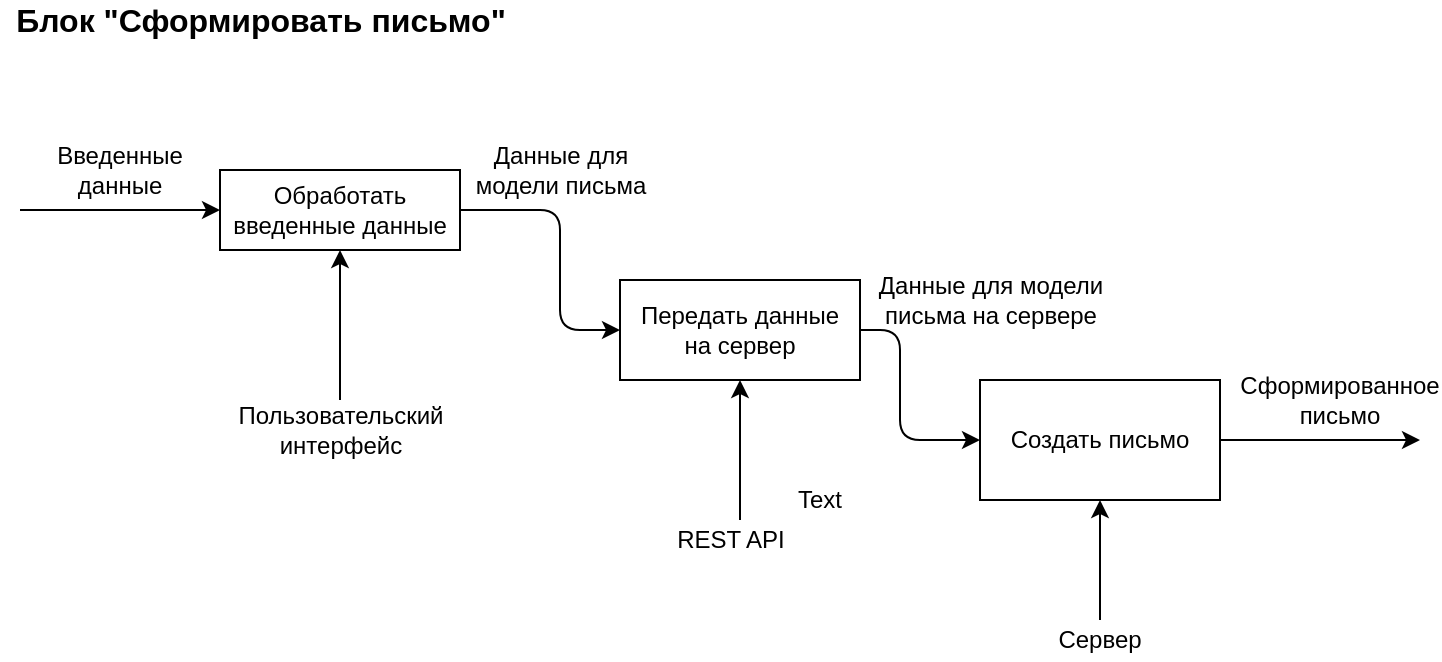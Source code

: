 <mxfile version="13.9.8" type="device"><diagram id="QJ_wrkE2iBLfJdj3FvnO" name="Page-1"><mxGraphModel dx="1422" dy="751" grid="1" gridSize="10" guides="1" tooltips="1" connect="1" arrows="1" fold="1" page="1" pageScale="1" pageWidth="827" pageHeight="1169" math="0" shadow="0"><root><mxCell id="0"/><mxCell id="1" parent="0"/><mxCell id="ReavOpMbq3bbY6SXpG-S-19" value="Обработать введенные данные" style="rounded=0;whiteSpace=wrap;html=1;" vertex="1" parent="1"><mxGeometry x="150" y="105" width="120" height="40" as="geometry"/></mxCell><mxCell id="ReavOpMbq3bbY6SXpG-S-20" value="" style="endArrow=classic;html=1;entryX=0;entryY=0.5;entryDx=0;entryDy=0;" edge="1" parent="1" target="ReavOpMbq3bbY6SXpG-S-19"><mxGeometry width="50" height="50" relative="1" as="geometry"><mxPoint x="50" y="125" as="sourcePoint"/><mxPoint x="110" y="125" as="targetPoint"/></mxGeometry></mxCell><mxCell id="ReavOpMbq3bbY6SXpG-S-21" value="Введенные данные" style="text;html=1;strokeColor=none;fillColor=none;align=center;verticalAlign=middle;whiteSpace=wrap;rounded=0;" vertex="1" parent="1"><mxGeometry x="80" y="95" width="40" height="20" as="geometry"/></mxCell><mxCell id="ReavOpMbq3bbY6SXpG-S-22" value="" style="endArrow=classic;html=1;entryX=0.5;entryY=1;entryDx=0;entryDy=0;" edge="1" parent="1" target="ReavOpMbq3bbY6SXpG-S-19"><mxGeometry width="50" height="50" relative="1" as="geometry"><mxPoint x="210" y="220" as="sourcePoint"/><mxPoint x="200" y="195" as="targetPoint"/></mxGeometry></mxCell><mxCell id="ReavOpMbq3bbY6SXpG-S-23" value="Пользовательский&lt;br&gt;интерфейс" style="text;html=1;align=center;verticalAlign=middle;resizable=0;points=[];autosize=1;" vertex="1" parent="1"><mxGeometry x="150" y="220" width="120" height="30" as="geometry"/></mxCell><mxCell id="ReavOpMbq3bbY6SXpG-S-24" value="" style="endArrow=classic;html=1;exitX=1;exitY=0.5;exitDx=0;exitDy=0;entryX=0;entryY=0.5;entryDx=0;entryDy=0;" edge="1" parent="1" source="ReavOpMbq3bbY6SXpG-S-19"><mxGeometry width="50" height="50" relative="1" as="geometry"><mxPoint x="240" y="125" as="sourcePoint"/><mxPoint x="350" y="185" as="targetPoint"/><Array as="points"><mxPoint x="320" y="125"/><mxPoint x="320" y="185"/></Array></mxGeometry></mxCell><mxCell id="ReavOpMbq3bbY6SXpG-S-25" value="Данные для&lt;br&gt;модели письма" style="text;html=1;align=center;verticalAlign=middle;resizable=0;points=[];autosize=1;" vertex="1" parent="1"><mxGeometry x="270" y="90" width="100" height="30" as="geometry"/></mxCell><mxCell id="ReavOpMbq3bbY6SXpG-S-26" value="Передать данные&lt;br&gt;на сервер" style="rounded=0;whiteSpace=wrap;html=1;" vertex="1" parent="1"><mxGeometry x="350" y="160" width="120" height="50" as="geometry"/></mxCell><mxCell id="ReavOpMbq3bbY6SXpG-S-27" value="" style="endArrow=classic;html=1;entryX=0.5;entryY=1;entryDx=0;entryDy=0;" edge="1" parent="1" target="ReavOpMbq3bbY6SXpG-S-26"><mxGeometry width="50" height="50" relative="1" as="geometry"><mxPoint x="410" y="280" as="sourcePoint"/><mxPoint x="440" y="270" as="targetPoint"/></mxGeometry></mxCell><mxCell id="ReavOpMbq3bbY6SXpG-S-28" value="REST API" style="text;html=1;align=center;verticalAlign=middle;resizable=0;points=[];autosize=1;" vertex="1" parent="1"><mxGeometry x="370" y="280" width="70" height="20" as="geometry"/></mxCell><mxCell id="ReavOpMbq3bbY6SXpG-S-29" value="Создать письмо" style="rounded=0;whiteSpace=wrap;html=1;" vertex="1" parent="1"><mxGeometry x="530" y="210" width="120" height="60" as="geometry"/></mxCell><mxCell id="ReavOpMbq3bbY6SXpG-S-30" value="" style="endArrow=classic;html=1;exitX=1;exitY=0.5;exitDx=0;exitDy=0;entryX=0;entryY=0.5;entryDx=0;entryDy=0;" edge="1" parent="1" source="ReavOpMbq3bbY6SXpG-S-26" target="ReavOpMbq3bbY6SXpG-S-29"><mxGeometry width="50" height="50" relative="1" as="geometry"><mxPoint x="500" y="220" as="sourcePoint"/><mxPoint x="510" y="185" as="targetPoint"/><Array as="points"><mxPoint x="490" y="185"/><mxPoint x="490" y="240"/></Array></mxGeometry></mxCell><mxCell id="ReavOpMbq3bbY6SXpG-S-31" value="Данные для модели &lt;br&gt;письма на сервере" style="text;html=1;align=center;verticalAlign=middle;resizable=0;points=[];autosize=1;" vertex="1" parent="1"><mxGeometry x="470" y="155" width="130" height="30" as="geometry"/></mxCell><mxCell id="ReavOpMbq3bbY6SXpG-S-32" value="" style="endArrow=classic;html=1;exitX=1;exitY=0.5;exitDx=0;exitDy=0;" edge="1" parent="1" source="ReavOpMbq3bbY6SXpG-S-29"><mxGeometry width="50" height="50" relative="1" as="geometry"><mxPoint x="680" y="290" as="sourcePoint"/><mxPoint x="750" y="240" as="targetPoint"/></mxGeometry></mxCell><mxCell id="ReavOpMbq3bbY6SXpG-S-33" value="Text" style="text;html=1;strokeColor=none;fillColor=none;align=center;verticalAlign=middle;whiteSpace=wrap;rounded=0;" vertex="1" parent="1"><mxGeometry x="430" y="260" width="40" height="20" as="geometry"/></mxCell><mxCell id="ReavOpMbq3bbY6SXpG-S-34" value="Сформированное письмо" style="text;html=1;strokeColor=none;fillColor=none;align=center;verticalAlign=middle;whiteSpace=wrap;rounded=0;" vertex="1" parent="1"><mxGeometry x="690" y="210" width="40" height="20" as="geometry"/></mxCell><mxCell id="ReavOpMbq3bbY6SXpG-S-35" value="" style="endArrow=classic;html=1;entryX=0.5;entryY=1;entryDx=0;entryDy=0;" edge="1" parent="1" target="ReavOpMbq3bbY6SXpG-S-29"><mxGeometry width="50" height="50" relative="1" as="geometry"><mxPoint x="590" y="330" as="sourcePoint"/><mxPoint x="620" y="290" as="targetPoint"/></mxGeometry></mxCell><mxCell id="ReavOpMbq3bbY6SXpG-S-36" value="Сервер" style="text;html=1;strokeColor=none;fillColor=none;align=center;verticalAlign=middle;whiteSpace=wrap;rounded=0;" vertex="1" parent="1"><mxGeometry x="570" y="330" width="40" height="20" as="geometry"/></mxCell><mxCell id="ReavOpMbq3bbY6SXpG-S-37" value="&lt;b&gt;&lt;font style=&quot;font-size: 16px&quot;&gt;Блок &quot;Сформировать письмо&quot;&lt;/font&gt;&lt;/b&gt;" style="text;html=1;align=center;verticalAlign=middle;resizable=0;points=[];autosize=1;" vertex="1" parent="1"><mxGeometry x="40" y="20" width="260" height="20" as="geometry"/></mxCell></root></mxGraphModel></diagram></mxfile>